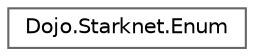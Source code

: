digraph "Graphical Class Hierarchy"
{
 // LATEX_PDF_SIZE
  bgcolor="transparent";
  edge [fontname=Helvetica,fontsize=10,labelfontname=Helvetica,labelfontsize=10];
  node [fontname=Helvetica,fontsize=10,shape=box,height=0.2,width=0.4];
  rankdir="LR";
  Node0 [id="Node000000",label="Dojo.Starknet.Enum",height=0.2,width=0.4,color="grey40", fillcolor="white", style="filled",URL="$interface_dojo_1_1_starknet_1_1_enum.html",tooltip=" "];
}
